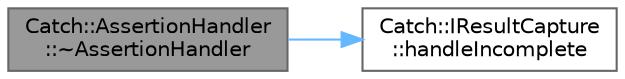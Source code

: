 digraph "Catch::AssertionHandler::~AssertionHandler"
{
 // LATEX_PDF_SIZE
  bgcolor="transparent";
  edge [fontname=Helvetica,fontsize=10,labelfontname=Helvetica,labelfontsize=10];
  node [fontname=Helvetica,fontsize=10,shape=box,height=0.2,width=0.4];
  rankdir="LR";
  Node1 [id="Node000001",label="Catch::AssertionHandler\l::~AssertionHandler",height=0.2,width=0.4,color="gray40", fillcolor="grey60", style="filled", fontcolor="black",tooltip=" "];
  Node1 -> Node2 [id="edge3_Node000001_Node000002",color="steelblue1",style="solid",tooltip=" "];
  Node2 [id="Node000002",label="Catch::IResultCapture\l::handleIncomplete",height=0.2,width=0.4,color="grey40", fillcolor="white", style="filled",URL="$struct_catch_1_1_i_result_capture.html#a89b89372eb09cc44f8dcad363de6157d",tooltip=" "];
}
